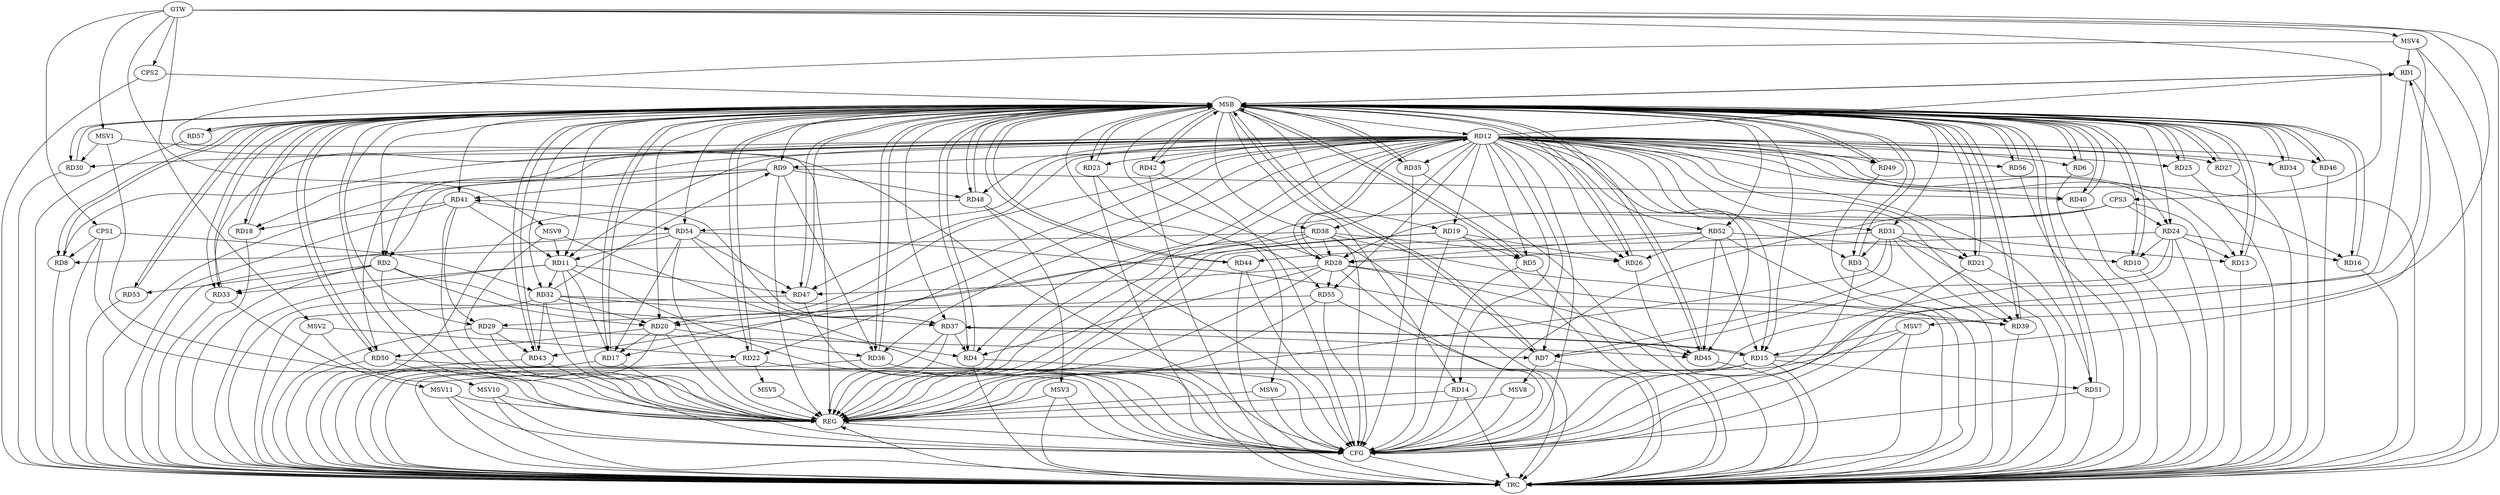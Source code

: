 strict digraph G {
  RD1 [ label="RD1" ];
  RD2 [ label="RD2" ];
  RD3 [ label="RD3" ];
  RD4 [ label="RD4" ];
  RD5 [ label="RD5" ];
  RD6 [ label="RD6" ];
  RD7 [ label="RD7" ];
  RD8 [ label="RD8" ];
  RD9 [ label="RD9" ];
  RD10 [ label="RD10" ];
  RD11 [ label="RD11" ];
  RD12 [ label="RD12" ];
  RD13 [ label="RD13" ];
  RD14 [ label="RD14" ];
  RD15 [ label="RD15" ];
  RD16 [ label="RD16" ];
  RD17 [ label="RD17" ];
  RD18 [ label="RD18" ];
  RD19 [ label="RD19" ];
  RD20 [ label="RD20" ];
  RD21 [ label="RD21" ];
  RD22 [ label="RD22" ];
  RD23 [ label="RD23" ];
  RD24 [ label="RD24" ];
  RD25 [ label="RD25" ];
  RD26 [ label="RD26" ];
  RD27 [ label="RD27" ];
  RD28 [ label="RD28" ];
  RD29 [ label="RD29" ];
  RD30 [ label="RD30" ];
  RD31 [ label="RD31" ];
  RD32 [ label="RD32" ];
  RD33 [ label="RD33" ];
  RD34 [ label="RD34" ];
  RD35 [ label="RD35" ];
  RD36 [ label="RD36" ];
  RD37 [ label="RD37" ];
  RD38 [ label="RD38" ];
  RD39 [ label="RD39" ];
  RD40 [ label="RD40" ];
  RD41 [ label="RD41" ];
  RD42 [ label="RD42" ];
  RD43 [ label="RD43" ];
  RD44 [ label="RD44" ];
  RD45 [ label="RD45" ];
  RD46 [ label="RD46" ];
  RD47 [ label="RD47" ];
  RD48 [ label="RD48" ];
  RD49 [ label="RD49" ];
  RD50 [ label="RD50" ];
  RD51 [ label="RD51" ];
  RD52 [ label="RD52" ];
  RD53 [ label="RD53" ];
  RD54 [ label="RD54" ];
  RD55 [ label="RD55" ];
  RD56 [ label="RD56" ];
  RD57 [ label="RD57" ];
  CPS1 [ label="CPS1" ];
  CPS2 [ label="CPS2" ];
  CPS3 [ label="CPS3" ];
  GTW [ label="GTW" ];
  REG [ label="REG" ];
  MSB [ label="MSB" ];
  CFG [ label="CFG" ];
  TRC [ label="TRC" ];
  MSV1 [ label="MSV1" ];
  MSV2 [ label="MSV2" ];
  MSV3 [ label="MSV3" ];
  MSV4 [ label="MSV4" ];
  MSV5 [ label="MSV5" ];
  MSV6 [ label="MSV6" ];
  MSV7 [ label="MSV7" ];
  MSV8 [ label="MSV8" ];
  MSV9 [ label="MSV9" ];
  MSV10 [ label="MSV10" ];
  MSV11 [ label="MSV11" ];
  RD15 -> RD1;
  RD2 -> RD4;
  RD9 -> RD2;
  RD2 -> RD20;
  RD2 -> RD33;
  RD2 -> RD53;
  RD31 -> RD3;
  RD28 -> RD4;
  RD37 -> RD4;
  RD19 -> RD5;
  RD24 -> RD7;
  RD29 -> RD7;
  RD31 -> RD7;
  RD12 -> RD8;
  RD38 -> RD8;
  RD32 -> RD9;
  RD9 -> RD36;
  RD9 -> RD40;
  RD9 -> RD41;
  RD9 -> RD48;
  RD24 -> RD10;
  RD52 -> RD10;
  RD12 -> RD11;
  RD11 -> RD17;
  RD11 -> RD32;
  RD11 -> RD33;
  RD41 -> RD11;
  RD11 -> RD47;
  RD54 -> RD11;
  RD12 -> RD17;
  RD12 -> RD20;
  RD12 -> RD21;
  RD12 -> RD28;
  RD28 -> RD12;
  RD12 -> RD39;
  RD12 -> RD47;
  RD12 -> RD54;
  RD24 -> RD13;
  RD31 -> RD13;
  RD15 -> RD37;
  RD37 -> RD15;
  RD15 -> RD51;
  RD52 -> RD15;
  RD24 -> RD16;
  RD20 -> RD17;
  RD54 -> RD17;
  RD41 -> RD18;
  RD19 -> RD20;
  RD19 -> RD26;
  RD32 -> RD20;
  RD20 -> RD36;
  RD20 -> RD50;
  RD31 -> RD21;
  RD24 -> RD28;
  RD38 -> RD26;
  RD52 -> RD26;
  RD38 -> RD28;
  RD28 -> RD45;
  RD28 -> RD47;
  RD52 -> RD28;
  RD28 -> RD55;
  RD41 -> RD29;
  RD29 -> RD43;
  RD55 -> RD29;
  RD31 -> RD39;
  RD31 -> RD44;
  RD32 -> RD37;
  RD32 -> RD39;
  RD32 -> RD43;
  RD37 -> RD41;
  RD37 -> RD45;
  RD54 -> RD37;
  RD38 -> RD39;
  RD38 -> RD43;
  RD41 -> RD54;
  RD52 -> RD45;
  RD54 -> RD45;
  RD54 -> RD47;
  CPS1 -> RD32;
  CPS1 -> RD8;
  CPS3 -> RD28;
  CPS3 -> RD24;
  GTW -> CPS1;
  GTW -> CPS2;
  GTW -> CPS3;
  RD2 -> REG;
  RD9 -> REG;
  RD11 -> REG;
  RD12 -> REG;
  RD14 -> REG;
  RD15 -> REG;
  RD19 -> REG;
  RD20 -> REG;
  RD24 -> REG;
  RD28 -> REG;
  RD29 -> REG;
  RD31 -> REG;
  RD32 -> REG;
  RD37 -> REG;
  RD38 -> REG;
  RD41 -> REG;
  RD52 -> REG;
  RD54 -> REG;
  RD55 -> REG;
  CPS1 -> REG;
  CPS3 -> REG;
  RD1 -> MSB;
  MSB -> RD8;
  MSB -> RD21;
  MSB -> RD25;
  MSB -> RD26;
  MSB -> RD27;
  MSB -> RD53;
  MSB -> REG;
  RD3 -> MSB;
  MSB -> RD4;
  MSB -> RD9;
  MSB -> RD28;
  MSB -> RD30;
  MSB -> RD33;
  MSB -> RD34;
  MSB -> RD35;
  MSB -> RD41;
  MSB -> RD43;
  RD4 -> MSB;
  MSB -> RD36;
  MSB -> RD47;
  RD5 -> MSB;
  MSB -> RD14;
  MSB -> RD18;
  MSB -> RD38;
  MSB -> RD40;
  MSB -> RD48;
  MSB -> RD56;
  RD6 -> MSB;
  MSB -> RD12;
  MSB -> RD13;
  MSB -> RD20;
  MSB -> RD29;
  MSB -> RD55;
  RD7 -> MSB;
  MSB -> RD39;
  RD8 -> MSB;
  MSB -> RD7;
  MSB -> RD50;
  RD10 -> MSB;
  MSB -> RD15;
  MSB -> RD31;
  MSB -> RD42;
  RD13 -> MSB;
  MSB -> RD17;
  MSB -> RD22;
  MSB -> RD23;
  MSB -> RD37;
  RD16 -> MSB;
  MSB -> RD10;
  MSB -> RD24;
  RD17 -> MSB;
  MSB -> RD57;
  RD18 -> MSB;
  MSB -> RD3;
  RD21 -> MSB;
  MSB -> RD16;
  MSB -> RD32;
  MSB -> RD44;
  MSB -> RD49;
  RD22 -> MSB;
  RD23 -> MSB;
  MSB -> RD11;
  RD25 -> MSB;
  MSB -> RD6;
  RD26 -> MSB;
  MSB -> RD5;
  MSB -> RD54;
  RD27 -> MSB;
  MSB -> RD45;
  RD30 -> MSB;
  MSB -> RD2;
  RD33 -> MSB;
  RD34 -> MSB;
  MSB -> RD19;
  MSB -> RD52;
  RD35 -> MSB;
  RD36 -> MSB;
  RD39 -> MSB;
  RD40 -> MSB;
  MSB -> RD1;
  RD42 -> MSB;
  RD43 -> MSB;
  RD44 -> MSB;
  RD45 -> MSB;
  RD46 -> MSB;
  RD47 -> MSB;
  MSB -> RD46;
  MSB -> RD51;
  RD48 -> MSB;
  RD49 -> MSB;
  RD50 -> MSB;
  RD51 -> MSB;
  RD53 -> MSB;
  RD56 -> MSB;
  RD57 -> MSB;
  CPS2 -> MSB;
  RD51 -> CFG;
  RD15 -> CFG;
  RD11 -> CFG;
  RD3 -> CFG;
  RD28 -> CFG;
  RD43 -> CFG;
  RD38 -> CFG;
  RD17 -> CFG;
  RD12 -> CFG;
  RD22 -> CFG;
  RD21 -> CFG;
  RD44 -> CFG;
  RD50 -> CFG;
  RD48 -> CFG;
  CPS3 -> CFG;
  RD36 -> CFG;
  RD5 -> CFG;
  RD35 -> CFG;
  RD55 -> CFG;
  RD19 -> CFG;
  RD4 -> CFG;
  RD47 -> CFG;
  RD42 -> CFG;
  RD1 -> CFG;
  RD14 -> CFG;
  REG -> CFG;
  RD1 -> TRC;
  RD2 -> TRC;
  RD3 -> TRC;
  RD4 -> TRC;
  RD5 -> TRC;
  RD6 -> TRC;
  RD7 -> TRC;
  RD8 -> TRC;
  RD9 -> TRC;
  RD10 -> TRC;
  RD11 -> TRC;
  RD12 -> TRC;
  RD13 -> TRC;
  RD14 -> TRC;
  RD15 -> TRC;
  RD16 -> TRC;
  RD17 -> TRC;
  RD18 -> TRC;
  RD19 -> TRC;
  RD20 -> TRC;
  RD21 -> TRC;
  RD22 -> TRC;
  RD23 -> TRC;
  RD24 -> TRC;
  RD25 -> TRC;
  RD26 -> TRC;
  RD27 -> TRC;
  RD28 -> TRC;
  RD29 -> TRC;
  RD30 -> TRC;
  RD31 -> TRC;
  RD32 -> TRC;
  RD33 -> TRC;
  RD34 -> TRC;
  RD35 -> TRC;
  RD36 -> TRC;
  RD37 -> TRC;
  RD38 -> TRC;
  RD39 -> TRC;
  RD40 -> TRC;
  RD41 -> TRC;
  RD42 -> TRC;
  RD43 -> TRC;
  RD44 -> TRC;
  RD45 -> TRC;
  RD46 -> TRC;
  RD47 -> TRC;
  RD48 -> TRC;
  RD49 -> TRC;
  RD50 -> TRC;
  RD51 -> TRC;
  RD52 -> TRC;
  RD53 -> TRC;
  RD54 -> TRC;
  RD55 -> TRC;
  RD56 -> TRC;
  RD57 -> TRC;
  CPS1 -> TRC;
  CPS2 -> TRC;
  CPS3 -> TRC;
  GTW -> TRC;
  CFG -> TRC;
  TRC -> REG;
  RD12 -> RD19;
  RD12 -> RD55;
  RD12 -> RD6;
  RD12 -> RD36;
  RD12 -> RD15;
  RD12 -> RD52;
  RD12 -> RD13;
  RD12 -> RD25;
  RD12 -> RD30;
  RD12 -> RD3;
  RD12 -> RD9;
  RD12 -> RD31;
  RD12 -> RD46;
  RD12 -> RD56;
  RD12 -> RD14;
  RD12 -> RD50;
  RD12 -> RD23;
  RD12 -> RD49;
  RD12 -> RD40;
  RD12 -> RD18;
  RD12 -> RD16;
  RD12 -> RD22;
  RD12 -> RD7;
  RD12 -> RD24;
  RD12 -> RD5;
  RD12 -> RD27;
  RD12 -> RD51;
  RD12 -> RD26;
  RD12 -> RD38;
  RD12 -> RD48;
  RD12 -> RD4;
  RD12 -> RD35;
  RD12 -> RD1;
  RD12 -> RD45;
  RD12 -> RD34;
  RD12 -> RD33;
  RD12 -> RD42;
  RD12 -> RD2;
  MSV1 -> RD30;
  GTW -> MSV1;
  MSV1 -> REG;
  MSV1 -> CFG;
  MSV2 -> RD22;
  GTW -> MSV2;
  MSV2 -> REG;
  MSV2 -> TRC;
  RD48 -> MSV3;
  MSV3 -> REG;
  MSV3 -> TRC;
  MSV3 -> CFG;
  MSV4 -> RD1;
  GTW -> MSV4;
  MSV4 -> REG;
  MSV4 -> TRC;
  MSV4 -> CFG;
  RD22 -> MSV5;
  MSV5 -> REG;
  RD23 -> MSV6;
  MSV6 -> REG;
  MSV6 -> CFG;
  MSV7 -> RD15;
  GTW -> MSV7;
  MSV7 -> REG;
  MSV7 -> TRC;
  MSV7 -> CFG;
  RD7 -> MSV8;
  MSV8 -> REG;
  MSV8 -> CFG;
  MSV9 -> RD11;
  GTW -> MSV9;
  MSV9 -> REG;
  MSV9 -> CFG;
  RD50 -> MSV10;
  MSV10 -> REG;
  MSV10 -> TRC;
  MSV10 -> CFG;
  RD33 -> MSV11;
  MSV11 -> REG;
  MSV11 -> TRC;
  MSV11 -> CFG;
}
